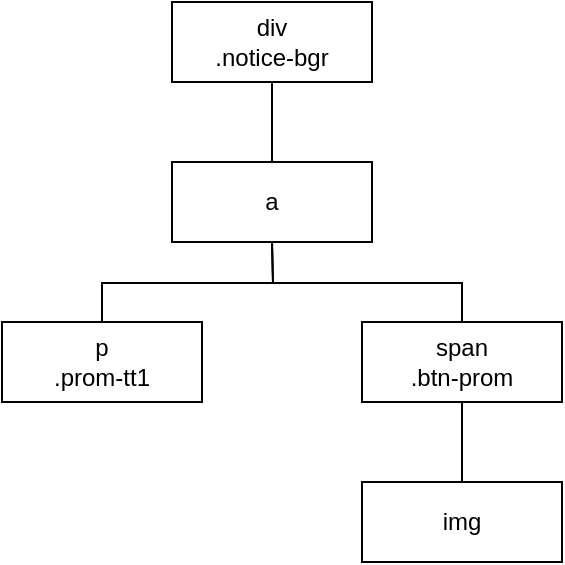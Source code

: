 <mxfile>
    <diagram id="Q7r0eXXSY7U_1IowTpx0" name="Page-1">
        <mxGraphModel dx="1010" dy="836" grid="1" gridSize="10" guides="1" tooltips="1" connect="1" arrows="1" fold="1" page="1" pageScale="1" pageWidth="850" pageHeight="1100" math="0" shadow="0">
            <root>
                <mxCell id="0"/>
                <mxCell id="1" parent="0"/>
                <mxCell id="66" value="" style="edgeStyle=none;rounded=0;html=1;endArrow=none;endFill=0;" parent="1" source="63" target="65" edge="1">
                    <mxGeometry relative="1" as="geometry"/>
                </mxCell>
                <mxCell id="63" value="div&lt;br&gt;.notice-bgr" style="rounded=0;whiteSpace=wrap;html=1;" parent="1" vertex="1">
                    <mxGeometry x="355" y="220" width="100" height="40" as="geometry"/>
                </mxCell>
                <mxCell id="65" value="a" style="rounded=0;whiteSpace=wrap;html=1;" parent="1" vertex="1">
                    <mxGeometry x="355" y="300" width="100" height="40" as="geometry"/>
                </mxCell>
                <mxCell id="83" style="edgeStyle=orthogonalEdgeStyle;rounded=0;html=1;exitX=0.5;exitY=0;exitDx=0;exitDy=0;entryX=0.5;entryY=1;entryDx=0;entryDy=0;endArrow=none;endFill=0;" edge="1" parent="1" source="84">
                    <mxGeometry relative="1" as="geometry">
                        <mxPoint x="405" y="340" as="targetPoint"/>
                    </mxGeometry>
                </mxCell>
                <mxCell id="84" value="p&lt;br&gt;.prom-tt1" style="rounded=0;whiteSpace=wrap;html=1;" vertex="1" parent="1">
                    <mxGeometry x="270" y="380" width="100" height="40" as="geometry"/>
                </mxCell>
                <mxCell id="85" style="edgeStyle=orthogonalEdgeStyle;rounded=0;html=1;exitX=0.5;exitY=0;exitDx=0;exitDy=0;entryX=0.5;entryY=1;entryDx=0;entryDy=0;endArrow=none;endFill=0;" edge="1" parent="1" source="86">
                    <mxGeometry relative="1" as="geometry">
                        <mxPoint x="405" y="340" as="targetPoint"/>
                    </mxGeometry>
                </mxCell>
                <mxCell id="88" style="edgeStyle=none;html=1;entryX=0.5;entryY=0;entryDx=0;entryDy=0;endArrow=none;endFill=0;" edge="1" parent="1" source="86" target="87">
                    <mxGeometry relative="1" as="geometry"/>
                </mxCell>
                <mxCell id="86" value="span&lt;br&gt;.btn-prom" style="rounded=0;whiteSpace=wrap;html=1;" vertex="1" parent="1">
                    <mxGeometry x="450" y="380" width="100" height="40" as="geometry"/>
                </mxCell>
                <mxCell id="87" value="img" style="rounded=0;whiteSpace=wrap;html=1;" vertex="1" parent="1">
                    <mxGeometry x="450" y="460" width="100" height="40" as="geometry"/>
                </mxCell>
            </root>
        </mxGraphModel>
    </diagram>
</mxfile>